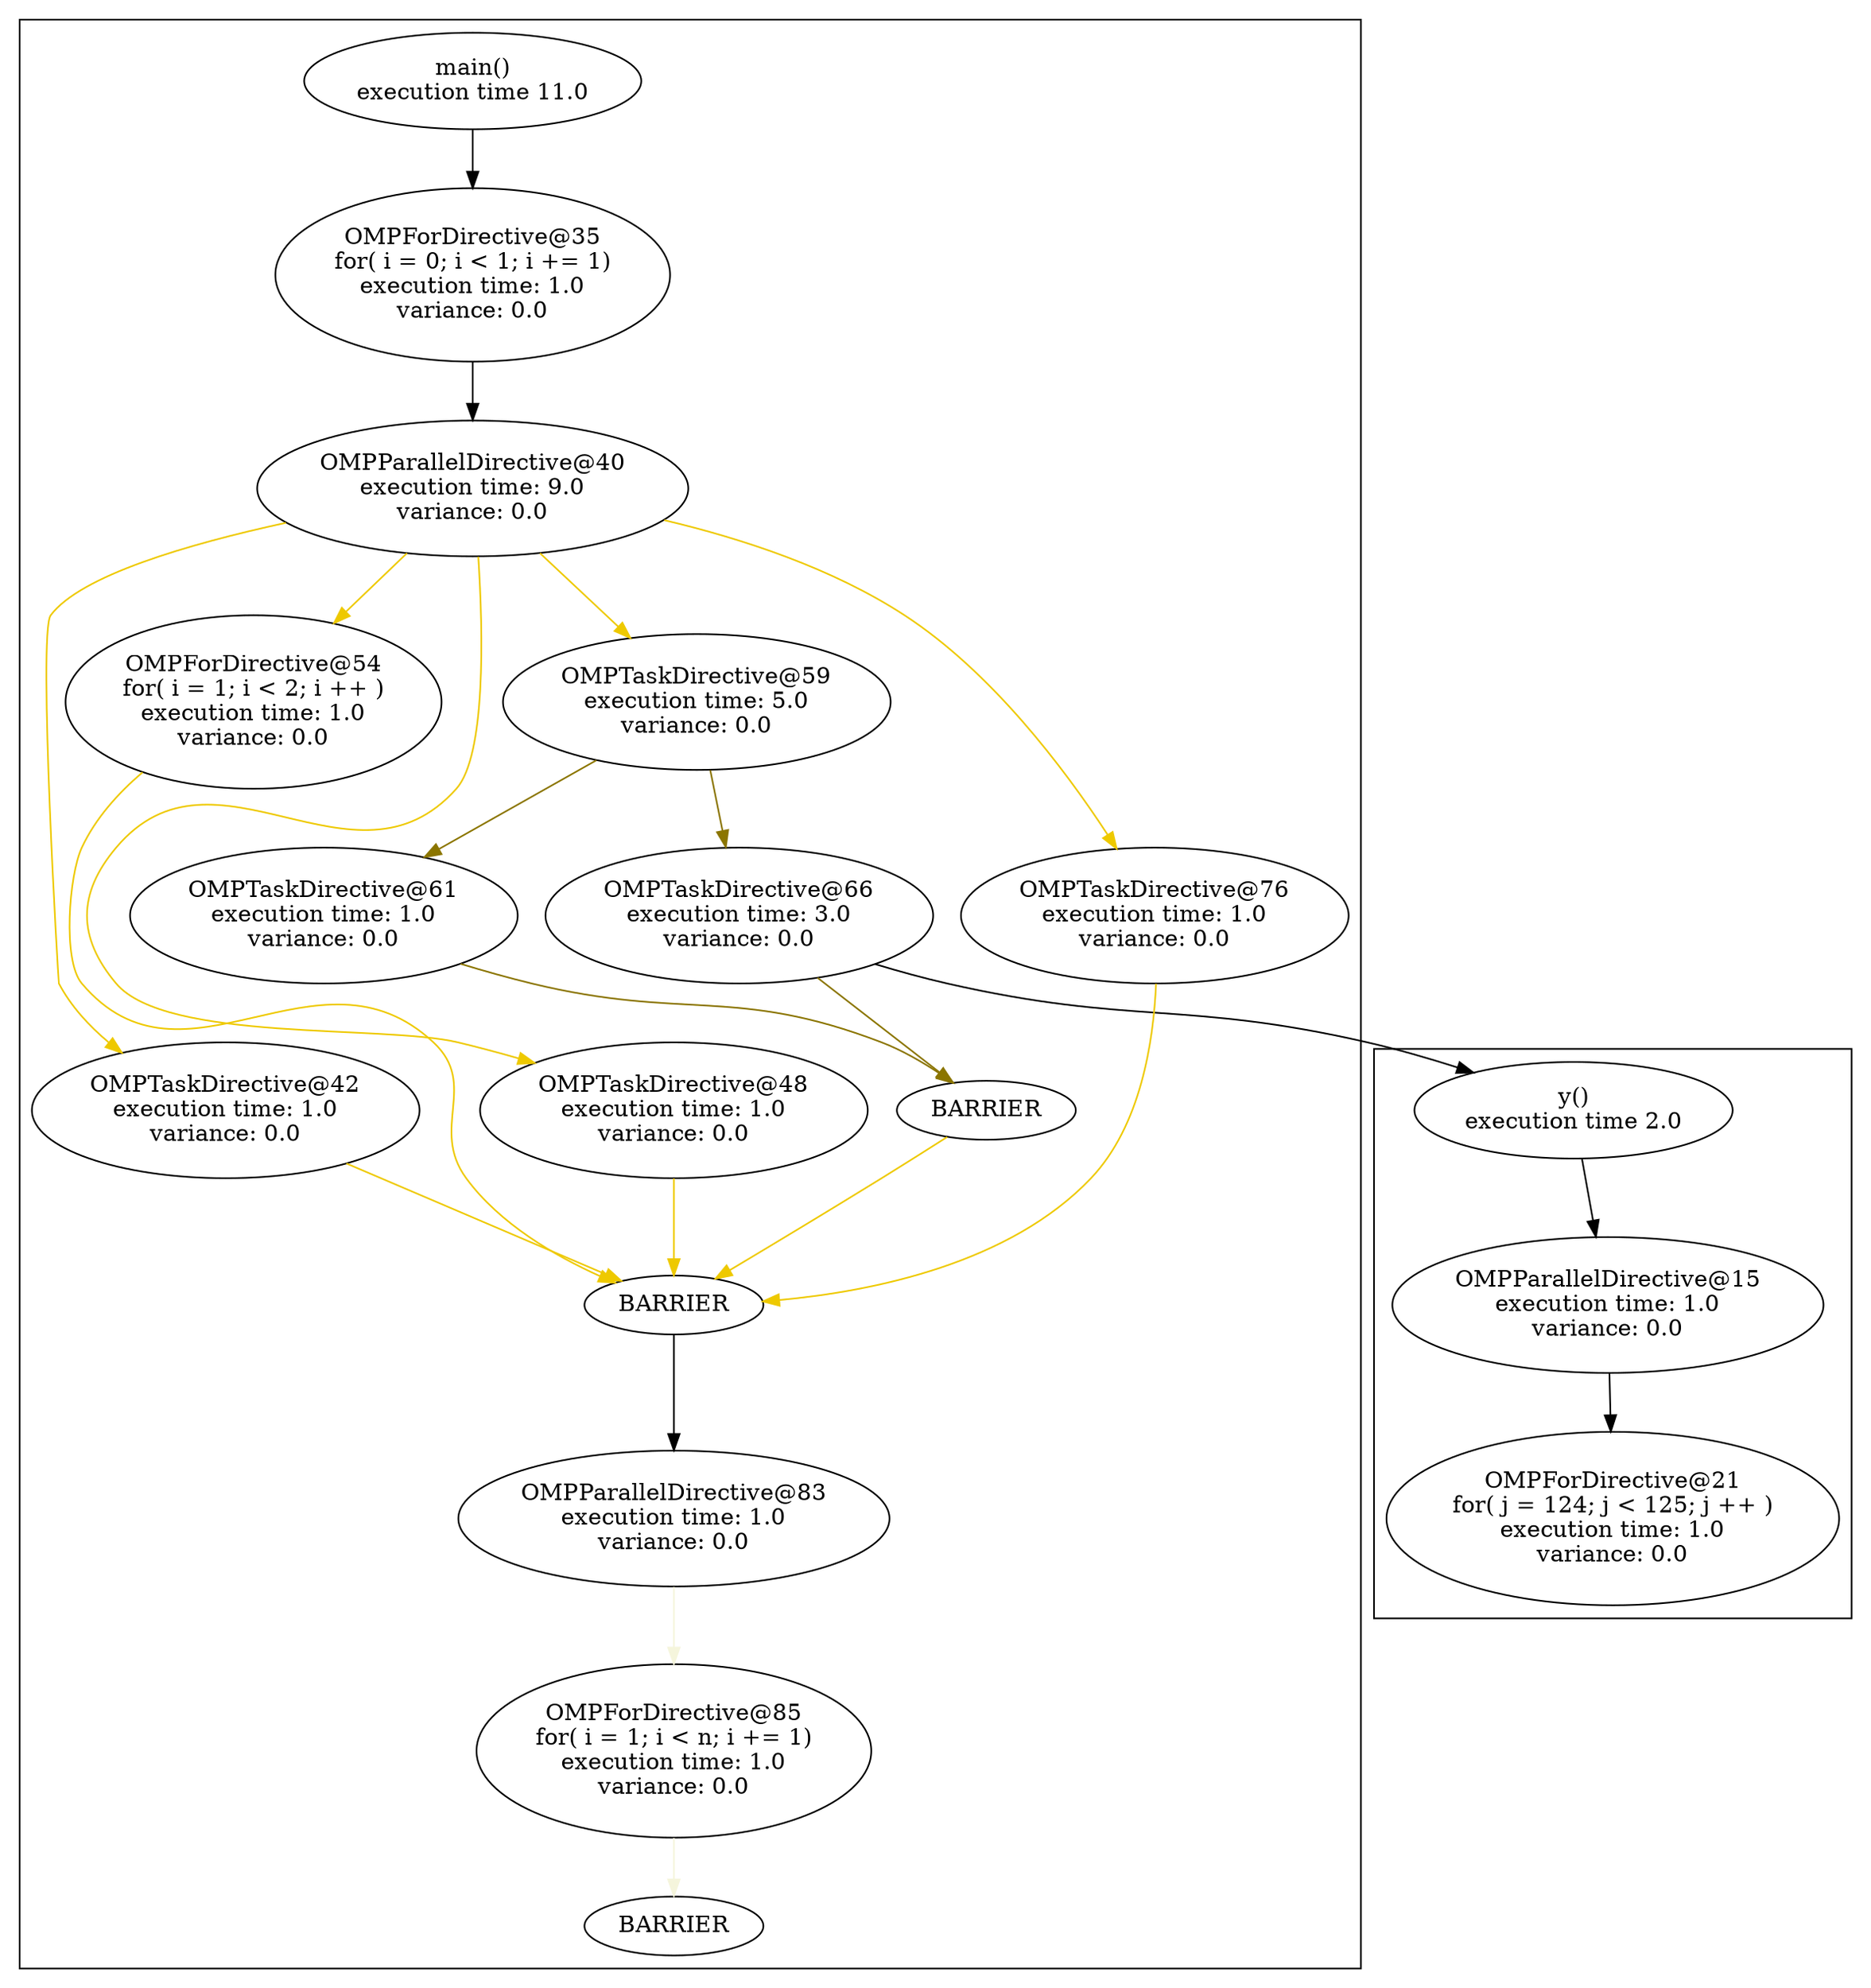 digraph G {
	graph [bb="0,0,1032,1212",
		compound=true
	];
	node [label="\N"];
	subgraph cluster_0 {
		graph [bb="770,222,1024,572"];
		9		 [height=0.8171,
			label="y()\nexecution time 2.0",
			pos="880,534",
			root=9,
			width=2.3433];
		15		 [height=1.1471,
			label="OMPParallelDirective@15\nexecution time: 1.0\nvariance: 0.0",
			pos="897,414",
			root=9,
			width=3.2896];
		9 -> 15		 [pos="e,891.19,455.34 884.12,504.44 885.81,492.7 887.82,478.74 889.74,465.39"];
		21		 [height=1.4771,
			label="OMPForDirective@21\nfor( j = 124; j < 125; j ++ )\nexecution time: 1.0\nvariance: 0.0",
			pos="897,283",
			root=9,
			width=3.257];
		15 -> 21		 [pos="e,897,336.64 897,372.54 897,364.36 897,355.58 897,346.84"];
	}
	subgraph cluster_1 {
		graph [bb="8,8,762,1204"];
		59		 [height=1.1471,
			label="OMPTaskDirective@59\nexecution time: 5.0\nvariance: 0.0",
			pos="385,785",
			root=28,
			width=2.9745];
		61		 [height=1.1471,
			label="OMPTaskDirective@61\nexecution time: 1.0\nvariance: 0.0",
			pos="183,654",
			root=28,
			width=2.9745];
		59 -> 61		 [color=gold4,
			pos="e,237.5,689.8 330.6,749.26 304.56,732.63 273.22,712.61 246.13,695.32"];
		66		 [height=1.1471,
			label="OMPTaskDirective@66\nexecution time: 3.0\nvariance: 0.0",
			pos="415,654",
			root=28,
			width=2.9745];
		59 -> 66		 [color=gold4,
			pos="e,405.62,695.32 394.41,743.54 397.23,731.41 400.36,717.96 403.31,705.28"];
		48		 [height=1.1471,
			label="OMPTaskDirective@48\nexecution time: 1.0\nvariance: 0.0",
			pos="375,534",
			root=28,
			width=2.9745];
		"40_end"		 [height=0.5,
			label=BARRIER,
			pos="375,414",
			root=28,
			width=1.4568];
		48 -> "40_end"		 [color=gold2,
			pos="e,375,432.29 375,492.39 375,475.87 375,457.21 375,442.35"];
		76		 [height=1.1471,
			label="OMPTaskDirective@76\nexecution time: 1.0\nvariance: 0.0",
			pos="647,654",
			root=28,
			width=2.9745];
		76 -> "40_end"		 [color=gold2,
			pos="e,426.93,417.06 649.42,612.62 649.35,576.67 643.42,524.83 614,492 569.18,441.98 491.74,424.28 437.18,418.11"];
		"59_end"		 [height=0.5,
			label=BARRIER,
			pos="553,534",
			root=28,
			width=1.4568];
		"59_end" -> "40_end"		 [color=gold2,
			pos="e,397.99,430.24 529.73,517.57 498.19,496.67 441.78,459.27 406.49,435.87"];
		28		 [height=0.8171,
			label="main()\nexecution time 11.0",
			pos="259,1166",
			root=28,
			width=2.4764];
		35		 [height=1.4771,
			label="OMPForDirective@35\nfor( i = 0; i < 1; i += 1)\nexecution time: 1.0\nvariance: 0.0",
			pos="259,1047",
			root=28,
			width=2.8425];
		28 -> 35		 [pos="e,259,1100.5 259,1136.4 259,1128.5 259,1119.7 259,1110.7"];
		42		 [height=1.1471,
			label="OMPTaskDirective@42\nexecution time: 1.0\nvariance: 0.0",
			pos="123,534",
			root=28,
			width=2.9745];
		42 -> "40_end"		 [color=gold2,
			pos="e,345.15,428.98 189.87,501.69 236.38,479.91 296.79,451.62 335.73,433.39"];
		40		 [height=1.1471,
			label="OMPParallelDirective@40\nexecution time: 9.0\nvariance: 0.0",
			pos="259,916",
			root=28,
			width=3.2896];
		40 -> 59		 [color=gold2,
			pos="e,347.9,823.98 296.46,876.65 310.3,862.48 326.12,846.29 340.52,831.54"];
		40 -> 48		 [color=gold2,
			pos="e,298.02,562.83 262.32,874.67 265.31,827.29 266.84,752.54 249,732 194.94,669.74 119.34,759.71 67,696 43.301,667.15 43.227,640.79 \
67,612 120.89,546.74 172.17,597.63 254,576 265.22,573.03 276.92,569.56 288.42,565.93"];
		40 -> 76		 [color=gold2,
			pos="e,625.03,694.66 363.05,896.12 408.23,884.47 460.05,866.18 501,838 552.11,802.83 594.17,744.54 619.81,703.2"];
		40 -> 42		 [color=gold2,
			pos="e,67.684,569.43 144.44,905.16 100.36,895.13 54.134,875.59 27,838 18.974,826.88 31.534,612.95 32,612 38.578,598.56 48.701,586.57 \
59.841,576.28"];
		54		 [height=1.4771,
			label="OMPForDirective@54\nfor( i = 1; i < 2; i ++ )\nexecution time: 1.0\nvariance: 0.0",
			pos="138,785",
			root=28,
			width=2.8384];
		40 -> 54		 [color=gold2,
			pos="e,182.19,833.11 223.02,876.65 212.41,865.33 200.58,852.72 189.2,840.59"];
		61 -> "59_end"		 [color=gold4,
			pos="e,533.48,550.85 258.28,624.5 271.73,619.95 285.7,615.58 299,612 382.85,589.47 410.53,608.59 491,576 502.96,571.16 515.04,563.84 \
525.31,556.72"];
		35 -> 40		 [pos="e,259,957.55 259,993.53 259,985 259,976.18 259,967.69"];
		66 -> "59_end"		 [color=gold4,
			pos="e,534.43,550.88 458.29,615.99 480.69,596.83 507.33,574.05 526.63,557.54"];
		54 -> "40_end"		 [color=gold2,
			pos="e,342.74,428.25 79.095,741.33 65.708,728.42 53.295,713.07 46,696 38.665,678.83 34.072,626.36 46,612 101.76,544.88 175.8,636.16 239,\
576 266.8,549.54 237.04,523.47 259,492 277.54,465.43 308.47,445.57 333.73,432.69"];
		83		 [height=1.1471,
			label="OMPParallelDirective@83\nexecution time: 1.0\nvariance: 0.0",
			pos="375,283",
			root=28,
			width=3.2896];
		85		 [height=1.4771,
			label="OMPForDirective@85\nfor( i = 1; i < n; i += 1)\nexecution time: 1.0\nvariance: 0.0",
			pos="375,141",
			root=28,
			width=2.8425];
		83 -> 85		 [color=beige,
			pos="e,375,194.41 375,241.51 375,230.02 375,217.24 375,204.77"];
		"83_end"		 [height=0.5,
			label=BARRIER,
			pos="375,34",
			root=28,
			width=1.4568];
		"40_end" -> 83		 [pos="e,375,324.31 375,395.87 375,380.19 375,356.19 375,334.43"];
		85 -> "83_end"		 [color=beige,
			pos="e,375,52.46 375,87.808 375,79.132 375,70.445 375,62.694"];
	}
	66 -> 9	 [pos="e,826.16,556.78 489.56,624.34 503.21,619.75 517.43,615.41 531,612 633.48,586.28 663.59,602 766,576 782.7,571.76 800.39,566.04 816.72,\
560.21"];
}
